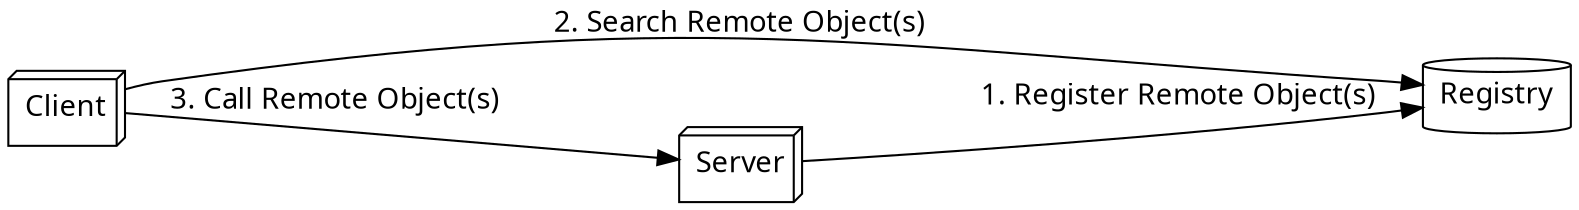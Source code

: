 digraph rmi {
    rankdir=LR;
    graph [dpi=150];
    node [fontname="Droid Sans"];
    edge [fontname="Droid Sans"];

    Registry [shape=cylinder];
    Client [shape=box3d];
    Server [shape=box3d];

    Server -> Registry [label=" 1. Register Remote Object(s) "];
    Client -> Registry [label=" 2. Search Remote Object(s) "];
    Client -> Server [label=" 3. Call Remote Object(s) "];
}

